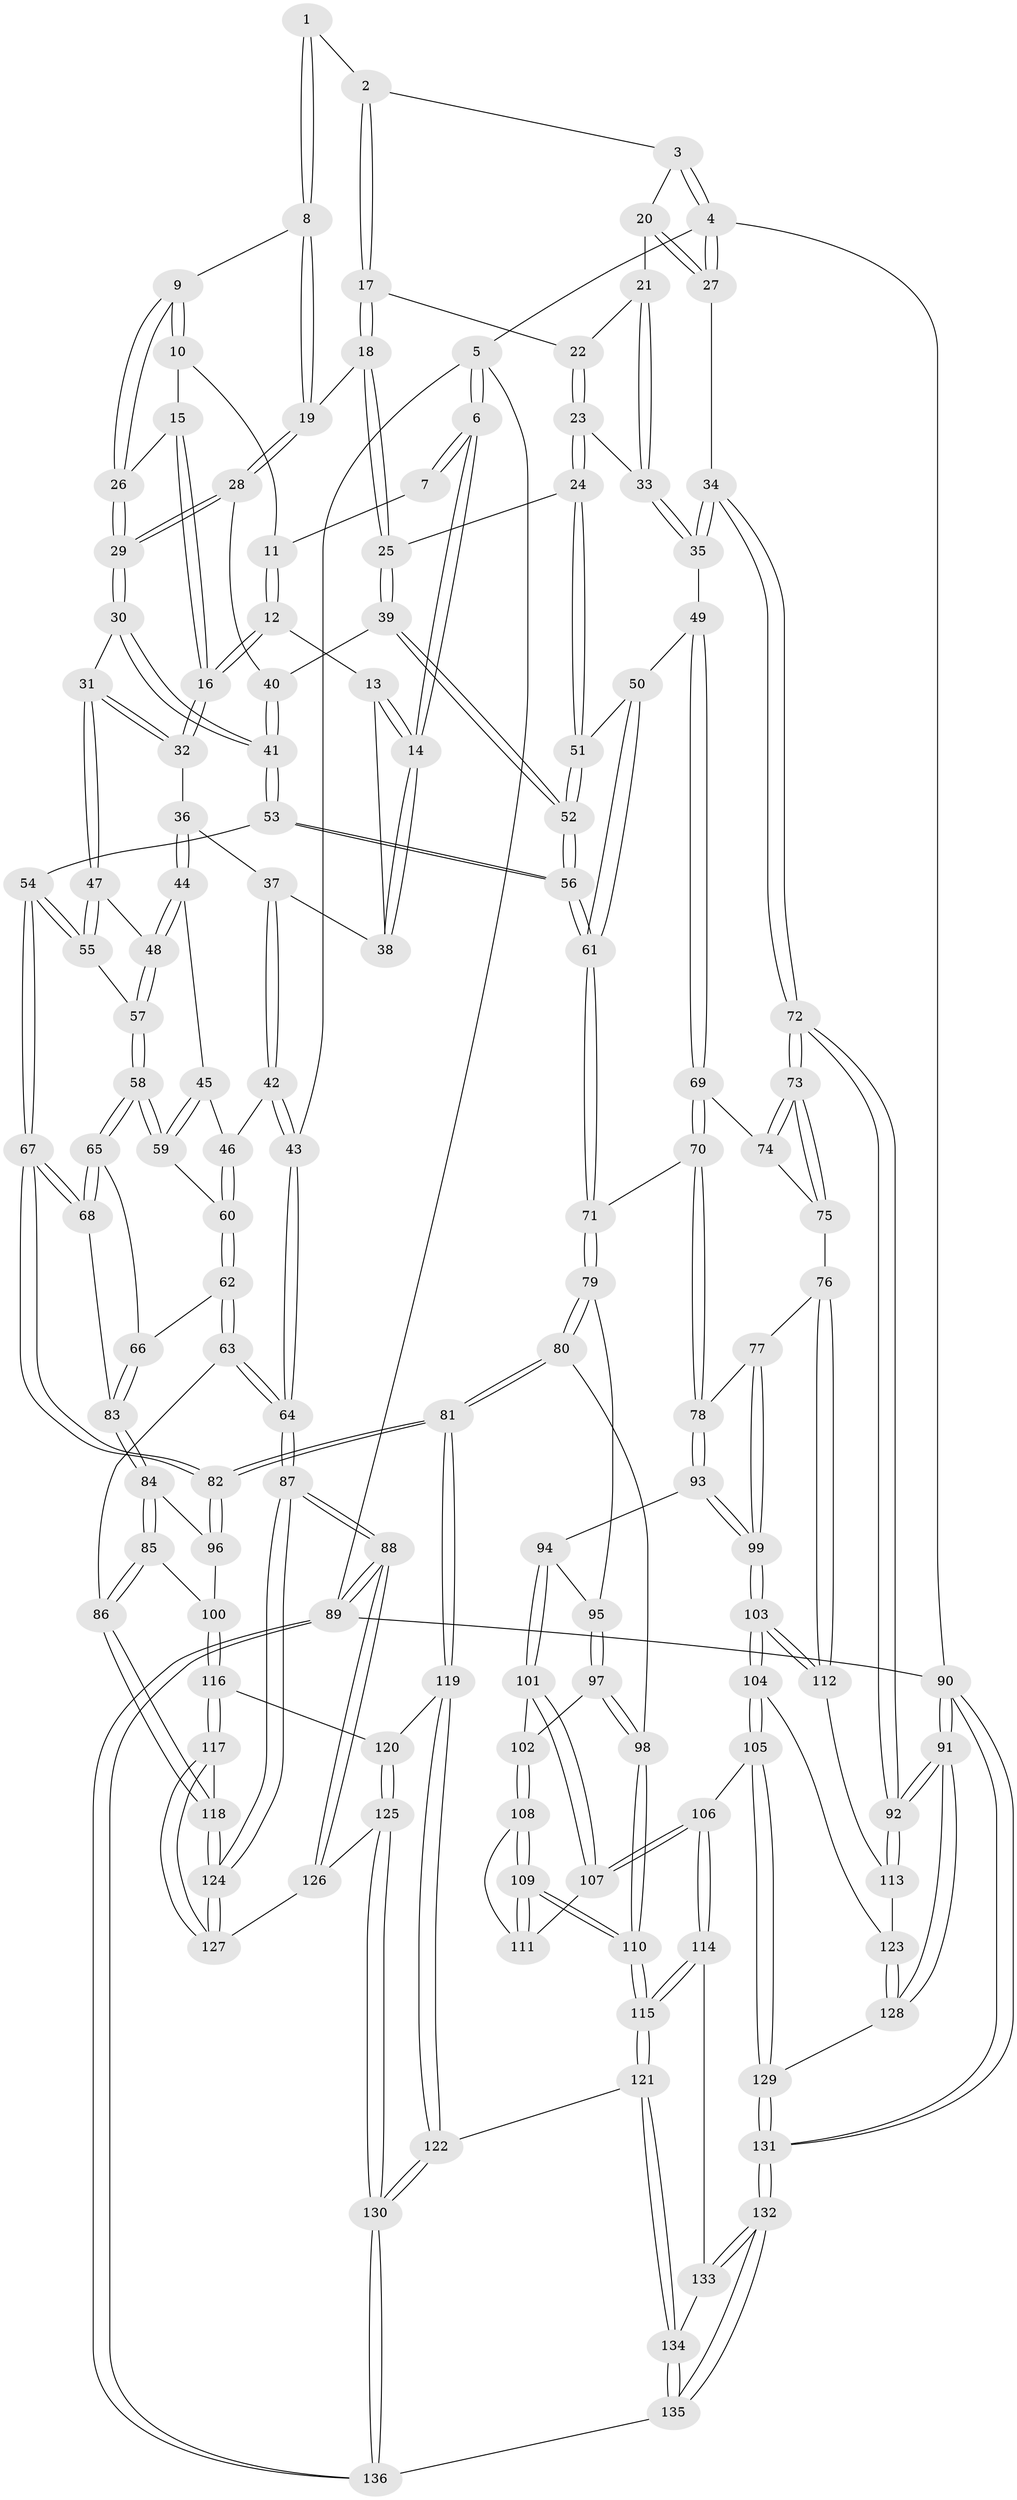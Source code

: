 // Generated by graph-tools (version 1.1) at 2025/11/02/27/25 16:11:57]
// undirected, 136 vertices, 337 edges
graph export_dot {
graph [start="1"]
  node [color=gray90,style=filled];
  1 [pos="+0.5496882224322363+0"];
  2 [pos="+0.7587785322681023+0"];
  3 [pos="+0.8809881566183407+0"];
  4 [pos="+1+0"];
  5 [pos="+0+0"];
  6 [pos="+0+0"];
  7 [pos="+0.28637639380376967+0"];
  8 [pos="+0.4630801700739984+0.10486081691618941"];
  9 [pos="+0.45786396536252266+0.10595252242164535"];
  10 [pos="+0.3524713261324871+0"];
  11 [pos="+0.3051641832846293+0"];
  12 [pos="+0.27609847541663546+0.1351903369137284"];
  13 [pos="+0.2684454488329359+0.1291281995847331"];
  14 [pos="+0+0"];
  15 [pos="+0.32515329200020443+0.12443222863944949"];
  16 [pos="+0.282143742826922+0.1439417737307554"];
  17 [pos="+0.7585774787241305+0"];
  18 [pos="+0.6288108791477671+0.11118327325864867"];
  19 [pos="+0.6016263149365041+0.12317389958902389"];
  20 [pos="+0.9503446949835712+0.1331126278408333"];
  21 [pos="+0.8859528207326836+0.1513339633735089"];
  22 [pos="+0.8026895911034425+0"];
  23 [pos="+0.7967274557327906+0.2348845083674764"];
  24 [pos="+0.7893572280894032+0.23621674962956454"];
  25 [pos="+0.7249029475110463+0.21157909449958875"];
  26 [pos="+0.4440917197657574+0.11923999355674295"];
  27 [pos="+1+0.263737812525114"];
  28 [pos="+0.5735944568857314+0.1961111702738617"];
  29 [pos="+0.42243260695947077+0.25236564773237935"];
  30 [pos="+0.4210057104158017+0.25591848991250904"];
  31 [pos="+0.3413375322847439+0.2708882705289425"];
  32 [pos="+0.2769949952764638+0.1643054796566372"];
  33 [pos="+0.814308124472536+0.2358849787126057"];
  34 [pos="+1+0.3143981993025011"];
  35 [pos="+0.9810754174667313+0.3612220160566527"];
  36 [pos="+0.15370507004286374+0.23075780216323905"];
  37 [pos="+0.1373345760733295+0.21613803678485763"];
  38 [pos="+0.08077776220707794+0.14162021666136063"];
  39 [pos="+0.6194246462306792+0.32788127786891386"];
  40 [pos="+0.5722266601339404+0.20860507414122642"];
  41 [pos="+0.4881368687904802+0.32947749215154953"];
  42 [pos="+0+0.34855136497253564"];
  43 [pos="+0+0.3312514268792419"];
  44 [pos="+0.16394198244042021+0.30889377208318064"];
  45 [pos="+0.1511436341569852+0.32164576326892136"];
  46 [pos="+0+0.3539940440529616"];
  47 [pos="+0.3010126670918486+0.33505831892461335"];
  48 [pos="+0.2740935781220559+0.34805978338815013"];
  49 [pos="+0.8755288612991411+0.4704454436712685"];
  50 [pos="+0.8044258526033174+0.44223959562907544"];
  51 [pos="+0.7594148350617376+0.3209836424918729"];
  52 [pos="+0.5870005102173266+0.4393526973898845"];
  53 [pos="+0.5327384686520604+0.44040851969267114"];
  54 [pos="+0.4658545102674471+0.45605664094960796"];
  55 [pos="+0.4531994688890151+0.45149321830658"];
  56 [pos="+0.5768906700509767+0.4560556759134441"];
  57 [pos="+0.2586527484969836+0.46932221117626793"];
  58 [pos="+0.24378787401476268+0.4932271208144916"];
  59 [pos="+0.12960749619912554+0.4505662075062617"];
  60 [pos="+0.09602901772537846+0.4678386270580082"];
  61 [pos="+0.5822540153859079+0.46367906454677205"];
  62 [pos="+0.07174379394104095+0.5485934212700793"];
  63 [pos="+0+0.6314856499766275"];
  64 [pos="+0+0.6287024570640253"];
  65 [pos="+0.25140446816127876+0.5453802055777444"];
  66 [pos="+0.07181339204129843+0.5486397221654534"];
  67 [pos="+0.3237188334840507+0.6369618274221586"];
  68 [pos="+0.2530213905112643+0.5497713188084604"];
  69 [pos="+0.8747036379785237+0.48211204463046353"];
  70 [pos="+0.8438807151382888+0.5491888530347397"];
  71 [pos="+0.5826174530714755+0.46511109053081007"];
  72 [pos="+1+0.6372621248226227"];
  73 [pos="+1+0.6363666123018454"];
  74 [pos="+0.9216491017900886+0.524489590302094"];
  75 [pos="+0.9861514421301111+0.6569595885285316"];
  76 [pos="+0.9851867518395521+0.6573254740378665"];
  77 [pos="+0.9314004982028208+0.6453588100391389"];
  78 [pos="+0.8342525566296506+0.5764190605680206"];
  79 [pos="+0.5955961720224671+0.5297023660574517"];
  80 [pos="+0.5161792332329997+0.6562866803275197"];
  81 [pos="+0.353519867727005+0.712886997616957"];
  82 [pos="+0.32600247362256346+0.6527754091284694"];
  83 [pos="+0.13269164840787243+0.6169304326172872"];
  84 [pos="+0.13277043284229903+0.6185107637441885"];
  85 [pos="+0.10516505512307853+0.6790228406712974"];
  86 [pos="+0+0.6316986513074375"];
  87 [pos="+0+0.8886823988358313"];
  88 [pos="+0+1"];
  89 [pos="+0+1"];
  90 [pos="+1+1"];
  91 [pos="+1+1"];
  92 [pos="+1+0.7141440083607588"];
  93 [pos="+0.7910269139611863+0.6190610415635583"];
  94 [pos="+0.7287335426192063+0.620937249296785"];
  95 [pos="+0.599955520135407+0.5337298915563534"];
  96 [pos="+0.19855569871581788+0.6652242275732768"];
  97 [pos="+0.6313140884954712+0.6972939560528011"];
  98 [pos="+0.5759578083016965+0.7408703843214883"];
  99 [pos="+0.8353746596553183+0.7332206300199591"];
  100 [pos="+0.1290934599761305+0.724852513666325"];
  101 [pos="+0.705383602668522+0.6832099695645946"];
  102 [pos="+0.6625289687306348+0.7028688988488655"];
  103 [pos="+0.8375131221607423+0.7502552540269688"];
  104 [pos="+0.8343408448881968+0.7614598523232629"];
  105 [pos="+0.7887674379067856+0.8250681036416914"];
  106 [pos="+0.7667674748397051+0.8331807192663993"];
  107 [pos="+0.718888708324491+0.738212739454464"];
  108 [pos="+0.6571250014524513+0.7348523364554445"];
  109 [pos="+0.6461747666177846+0.7572669403441832"];
  110 [pos="+0.5931477574370326+0.8355873293514696"];
  111 [pos="+0.6962936717293802+0.7399855598145245"];
  112 [pos="+0.947060742078271+0.7199360831761533"];
  113 [pos="+0.9658567135823343+0.7732682907548707"];
  114 [pos="+0.7662438375240139+0.8336336390751357"];
  115 [pos="+0.5929610049141141+0.8521205909457436"];
  116 [pos="+0.13070460836021403+0.7558178792323598"];
  117 [pos="+0.10035937099012908+0.7924092313922437"];
  118 [pos="+0.08955280907297902+0.7890253829056967"];
  119 [pos="+0.3510902740766038+0.731006476165852"];
  120 [pos="+0.2548452844137716+0.7647151852525442"];
  121 [pos="+0.5723121852155785+0.8730899507976896"];
  122 [pos="+0.38739073139821073+0.8286035733821338"];
  123 [pos="+0.9510864644814443+0.8045795740588982"];
  124 [pos="+0+0.8694652868090643"];
  125 [pos="+0.1616802076554593+0.9147014921571899"];
  126 [pos="+0.11814184637959467+0.885962771034193"];
  127 [pos="+0.11289014768804144+0.8775003816472197"];
  128 [pos="+0.9636407750649658+0.8473963472215111"];
  129 [pos="+0.8875304488769001+0.8883927533028326"];
  130 [pos="+0.2743960675929691+1"];
  131 [pos="+0.9909853944988568+1"];
  132 [pos="+0.7832765239150625+1"];
  133 [pos="+0.766126798812885+0.9019139256232399"];
  134 [pos="+0.5837933438835976+0.9944319050435503"];
  135 [pos="+0.5982715540918159+1"];
  136 [pos="+0.2839761890879465+1"];
  1 -- 2;
  1 -- 8;
  1 -- 8;
  2 -- 3;
  2 -- 17;
  2 -- 17;
  3 -- 4;
  3 -- 4;
  3 -- 20;
  4 -- 5;
  4 -- 27;
  4 -- 27;
  4 -- 90;
  5 -- 6;
  5 -- 6;
  5 -- 43;
  5 -- 89;
  6 -- 7;
  6 -- 7;
  6 -- 14;
  6 -- 14;
  7 -- 11;
  8 -- 9;
  8 -- 19;
  8 -- 19;
  9 -- 10;
  9 -- 10;
  9 -- 26;
  9 -- 26;
  10 -- 11;
  10 -- 15;
  11 -- 12;
  11 -- 12;
  12 -- 13;
  12 -- 16;
  12 -- 16;
  13 -- 14;
  13 -- 14;
  13 -- 38;
  14 -- 38;
  14 -- 38;
  15 -- 16;
  15 -- 16;
  15 -- 26;
  16 -- 32;
  16 -- 32;
  17 -- 18;
  17 -- 18;
  17 -- 22;
  18 -- 19;
  18 -- 25;
  18 -- 25;
  19 -- 28;
  19 -- 28;
  20 -- 21;
  20 -- 27;
  20 -- 27;
  21 -- 22;
  21 -- 33;
  21 -- 33;
  22 -- 23;
  22 -- 23;
  23 -- 24;
  23 -- 24;
  23 -- 33;
  24 -- 25;
  24 -- 51;
  24 -- 51;
  25 -- 39;
  25 -- 39;
  26 -- 29;
  26 -- 29;
  27 -- 34;
  28 -- 29;
  28 -- 29;
  28 -- 40;
  29 -- 30;
  29 -- 30;
  30 -- 31;
  30 -- 41;
  30 -- 41;
  31 -- 32;
  31 -- 32;
  31 -- 47;
  31 -- 47;
  32 -- 36;
  33 -- 35;
  33 -- 35;
  34 -- 35;
  34 -- 35;
  34 -- 72;
  34 -- 72;
  35 -- 49;
  36 -- 37;
  36 -- 44;
  36 -- 44;
  37 -- 38;
  37 -- 42;
  37 -- 42;
  39 -- 40;
  39 -- 52;
  39 -- 52;
  40 -- 41;
  40 -- 41;
  41 -- 53;
  41 -- 53;
  42 -- 43;
  42 -- 43;
  42 -- 46;
  43 -- 64;
  43 -- 64;
  44 -- 45;
  44 -- 48;
  44 -- 48;
  45 -- 46;
  45 -- 59;
  45 -- 59;
  46 -- 60;
  46 -- 60;
  47 -- 48;
  47 -- 55;
  47 -- 55;
  48 -- 57;
  48 -- 57;
  49 -- 50;
  49 -- 69;
  49 -- 69;
  50 -- 51;
  50 -- 61;
  50 -- 61;
  51 -- 52;
  51 -- 52;
  52 -- 56;
  52 -- 56;
  53 -- 54;
  53 -- 56;
  53 -- 56;
  54 -- 55;
  54 -- 55;
  54 -- 67;
  54 -- 67;
  55 -- 57;
  56 -- 61;
  56 -- 61;
  57 -- 58;
  57 -- 58;
  58 -- 59;
  58 -- 59;
  58 -- 65;
  58 -- 65;
  59 -- 60;
  60 -- 62;
  60 -- 62;
  61 -- 71;
  61 -- 71;
  62 -- 63;
  62 -- 63;
  62 -- 66;
  63 -- 64;
  63 -- 64;
  63 -- 86;
  64 -- 87;
  64 -- 87;
  65 -- 66;
  65 -- 68;
  65 -- 68;
  66 -- 83;
  66 -- 83;
  67 -- 68;
  67 -- 68;
  67 -- 82;
  67 -- 82;
  68 -- 83;
  69 -- 70;
  69 -- 70;
  69 -- 74;
  70 -- 71;
  70 -- 78;
  70 -- 78;
  71 -- 79;
  71 -- 79;
  72 -- 73;
  72 -- 73;
  72 -- 92;
  72 -- 92;
  73 -- 74;
  73 -- 74;
  73 -- 75;
  73 -- 75;
  74 -- 75;
  75 -- 76;
  76 -- 77;
  76 -- 112;
  76 -- 112;
  77 -- 78;
  77 -- 99;
  77 -- 99;
  78 -- 93;
  78 -- 93;
  79 -- 80;
  79 -- 80;
  79 -- 95;
  80 -- 81;
  80 -- 81;
  80 -- 98;
  81 -- 82;
  81 -- 82;
  81 -- 119;
  81 -- 119;
  82 -- 96;
  82 -- 96;
  83 -- 84;
  83 -- 84;
  84 -- 85;
  84 -- 85;
  84 -- 96;
  85 -- 86;
  85 -- 86;
  85 -- 100;
  86 -- 118;
  86 -- 118;
  87 -- 88;
  87 -- 88;
  87 -- 124;
  87 -- 124;
  88 -- 89;
  88 -- 89;
  88 -- 126;
  88 -- 126;
  89 -- 136;
  89 -- 136;
  89 -- 90;
  90 -- 91;
  90 -- 91;
  90 -- 131;
  90 -- 131;
  91 -- 92;
  91 -- 92;
  91 -- 128;
  91 -- 128;
  92 -- 113;
  92 -- 113;
  93 -- 94;
  93 -- 99;
  93 -- 99;
  94 -- 95;
  94 -- 101;
  94 -- 101;
  95 -- 97;
  95 -- 97;
  96 -- 100;
  97 -- 98;
  97 -- 98;
  97 -- 102;
  98 -- 110;
  98 -- 110;
  99 -- 103;
  99 -- 103;
  100 -- 116;
  100 -- 116;
  101 -- 102;
  101 -- 107;
  101 -- 107;
  102 -- 108;
  102 -- 108;
  103 -- 104;
  103 -- 104;
  103 -- 112;
  103 -- 112;
  104 -- 105;
  104 -- 105;
  104 -- 123;
  105 -- 106;
  105 -- 129;
  105 -- 129;
  106 -- 107;
  106 -- 107;
  106 -- 114;
  106 -- 114;
  107 -- 111;
  108 -- 109;
  108 -- 109;
  108 -- 111;
  109 -- 110;
  109 -- 110;
  109 -- 111;
  109 -- 111;
  110 -- 115;
  110 -- 115;
  112 -- 113;
  113 -- 123;
  114 -- 115;
  114 -- 115;
  114 -- 133;
  115 -- 121;
  115 -- 121;
  116 -- 117;
  116 -- 117;
  116 -- 120;
  117 -- 118;
  117 -- 127;
  117 -- 127;
  118 -- 124;
  118 -- 124;
  119 -- 120;
  119 -- 122;
  119 -- 122;
  120 -- 125;
  120 -- 125;
  121 -- 122;
  121 -- 134;
  121 -- 134;
  122 -- 130;
  122 -- 130;
  123 -- 128;
  123 -- 128;
  124 -- 127;
  124 -- 127;
  125 -- 126;
  125 -- 130;
  125 -- 130;
  126 -- 127;
  128 -- 129;
  129 -- 131;
  129 -- 131;
  130 -- 136;
  130 -- 136;
  131 -- 132;
  131 -- 132;
  132 -- 133;
  132 -- 133;
  132 -- 135;
  132 -- 135;
  133 -- 134;
  134 -- 135;
  134 -- 135;
  135 -- 136;
}
